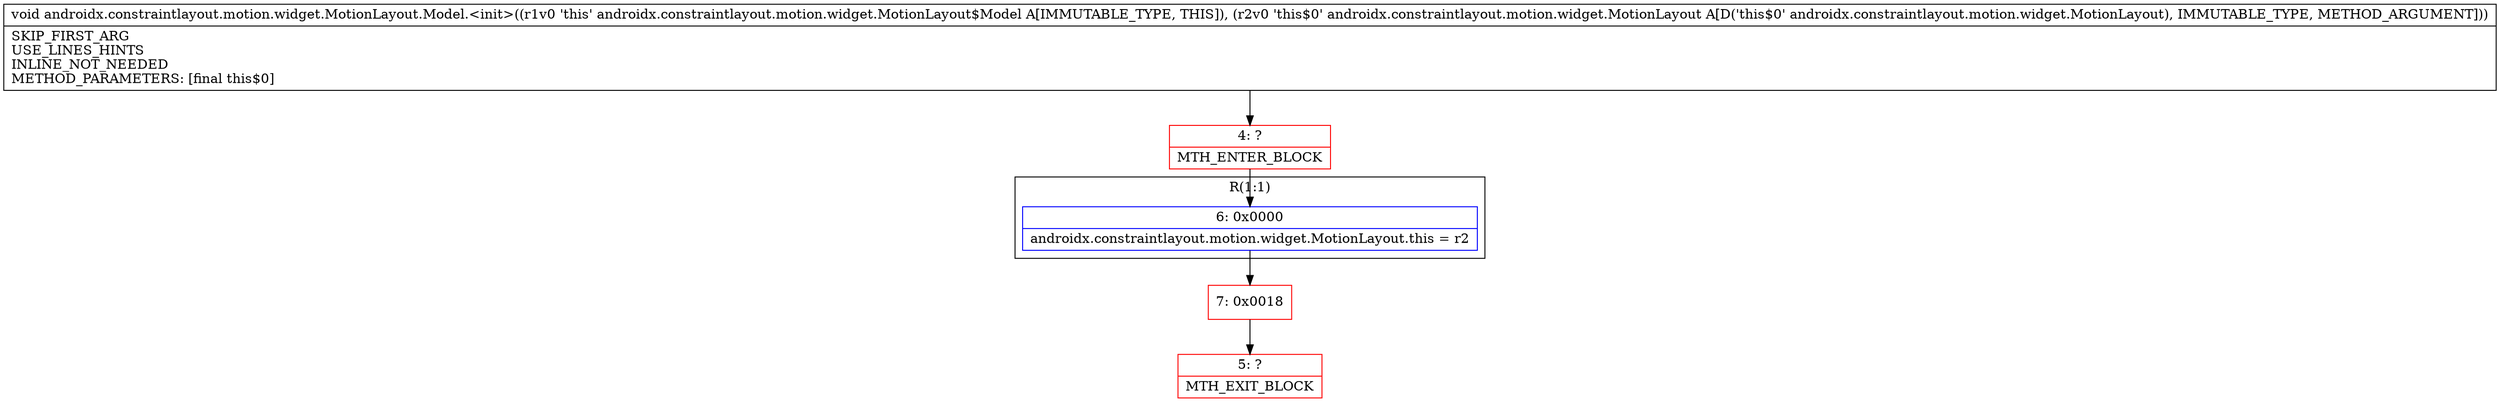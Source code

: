 digraph "CFG forandroidx.constraintlayout.motion.widget.MotionLayout.Model.\<init\>(Landroidx\/constraintlayout\/motion\/widget\/MotionLayout;)V" {
subgraph cluster_Region_2040263787 {
label = "R(1:1)";
node [shape=record,color=blue];
Node_6 [shape=record,label="{6\:\ 0x0000|androidx.constraintlayout.motion.widget.MotionLayout.this = r2\l}"];
}
Node_4 [shape=record,color=red,label="{4\:\ ?|MTH_ENTER_BLOCK\l}"];
Node_7 [shape=record,color=red,label="{7\:\ 0x0018}"];
Node_5 [shape=record,color=red,label="{5\:\ ?|MTH_EXIT_BLOCK\l}"];
MethodNode[shape=record,label="{void androidx.constraintlayout.motion.widget.MotionLayout.Model.\<init\>((r1v0 'this' androidx.constraintlayout.motion.widget.MotionLayout$Model A[IMMUTABLE_TYPE, THIS]), (r2v0 'this$0' androidx.constraintlayout.motion.widget.MotionLayout A[D('this$0' androidx.constraintlayout.motion.widget.MotionLayout), IMMUTABLE_TYPE, METHOD_ARGUMENT]))  | SKIP_FIRST_ARG\lUSE_LINES_HINTS\lINLINE_NOT_NEEDED\lMETHOD_PARAMETERS: [final this$0]\l}"];
MethodNode -> Node_4;Node_6 -> Node_7;
Node_4 -> Node_6;
Node_7 -> Node_5;
}

